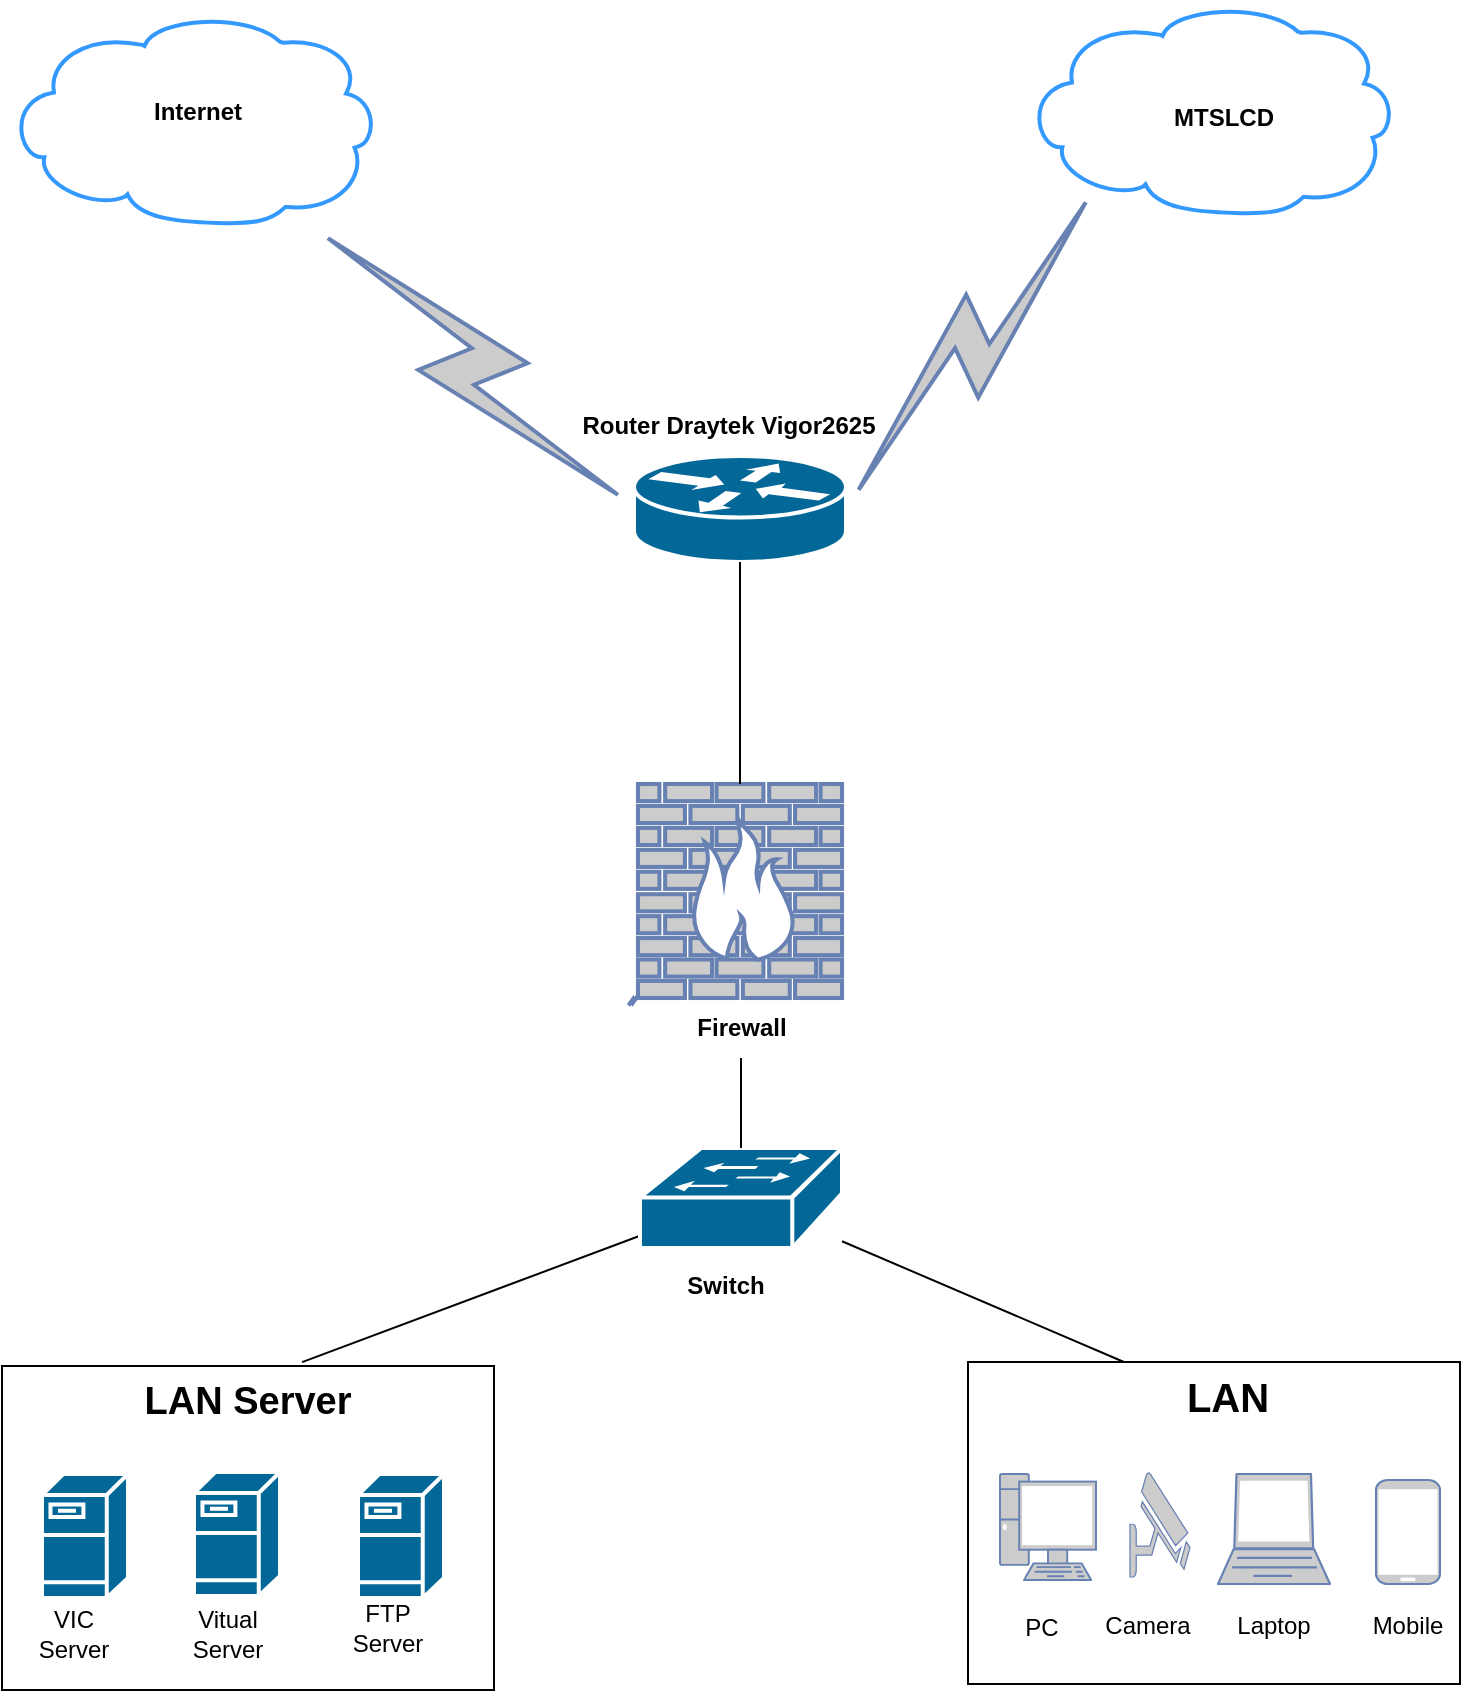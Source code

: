 <mxfile version="16.2.2" type="github">
  <diagram id="INZySs0cjXDZFRDGY-CA" name="Page-1">
    <mxGraphModel dx="1038" dy="579" grid="0" gridSize="10" guides="1" tooltips="1" connect="1" arrows="1" fold="1" page="1" pageScale="1" pageWidth="850" pageHeight="1100" math="0" shadow="0">
      <root>
        <mxCell id="0" />
        <mxCell id="1" parent="0" />
        <mxCell id="ksOG_NAHe54KqmvVW3Z6-2" value="" style="shape=mxgraph.cisco.storage.cloud;sketch=0;html=1;pointerEvents=1;dashed=0;fillColor=none;strokeColor=#3399FF;strokeWidth=2;verticalLabelPosition=bottom;verticalAlign=top;align=center;outlineConnect=0;labelBackgroundColor=#FFFFFF;" parent="1" vertex="1">
          <mxGeometry x="63" y="26" width="186" height="106" as="geometry" />
        </mxCell>
        <mxCell id="ksOG_NAHe54KqmvVW3Z6-3" value="" style="shape=mxgraph.cisco.storage.cloud;sketch=0;html=1;pointerEvents=1;dashed=0;fillColor=none;strokeColor=#3399FF;strokeWidth=2;verticalLabelPosition=bottom;verticalAlign=top;align=center;outlineConnect=0;labelBackgroundColor=#FFFFFF;" parent="1" vertex="1">
          <mxGeometry x="572" y="21" width="186" height="106" as="geometry" />
        </mxCell>
        <mxCell id="ksOG_NAHe54KqmvVW3Z6-4" value="" style="html=1;outlineConnect=0;fillColor=#CCCCCC;strokeColor=#6881B3;gradientColor=none;gradientDirection=north;strokeWidth=2;shape=mxgraph.networks.comm_link_edge;html=1;rounded=0;endArrow=none;endFill=0;startArrow=none;entryX=0.2;entryY=0.87;entryDx=0;entryDy=0;entryPerimeter=0;" parent="1" source="IQK5bE5k7hGeqUtAVL-e-1" target="ksOG_NAHe54KqmvVW3Z6-3" edge="1">
          <mxGeometry width="100" height="100" relative="1" as="geometry">
            <mxPoint x="374" y="300" as="sourcePoint" />
            <mxPoint x="474" y="200" as="targetPoint" />
            <Array as="points">
              <mxPoint x="641" y="268" />
            </Array>
          </mxGeometry>
        </mxCell>
        <mxCell id="ksOG_NAHe54KqmvVW3Z6-1" value="" style="fontColor=#0066CC;verticalAlign=top;verticalLabelPosition=bottom;labelPosition=center;align=center;html=1;outlineConnect=0;fillColor=#CCCCCC;strokeColor=#6881B3;gradientColor=none;gradientDirection=north;strokeWidth=2;shape=mxgraph.networks.firewall;labelBackgroundColor=#FFFFFF;" parent="1" vertex="1">
          <mxGeometry x="379" y="412" width="102" height="107" as="geometry" />
        </mxCell>
        <mxCell id="ksOG_NAHe54KqmvVW3Z6-5" value="" style="html=1;outlineConnect=0;fillColor=#CCCCCC;strokeColor=#6881B3;gradientColor=none;gradientDirection=north;strokeWidth=2;shape=mxgraph.networks.comm_link_edge;html=1;rounded=0;endArrow=none;endFill=0;" parent="1" target="ksOG_NAHe54KqmvVW3Z6-1" edge="1">
          <mxGeometry width="100" height="100" relative="1" as="geometry">
            <mxPoint x="374" y="523" as="sourcePoint" />
            <mxPoint x="474" y="423" as="targetPoint" />
          </mxGeometry>
        </mxCell>
        <mxCell id="ksOG_NAHe54KqmvVW3Z6-6" value="" style="html=1;outlineConnect=0;fillColor=#CCCCCC;strokeColor=#6881B3;gradientColor=none;gradientDirection=north;strokeWidth=2;shape=mxgraph.networks.comm_link_edge;html=1;rounded=0;endArrow=none;endFill=0;entryX=0;entryY=0.5;entryDx=0;entryDy=0;entryPerimeter=0;" parent="1" source="ksOG_NAHe54KqmvVW3Z6-2" target="IQK5bE5k7hGeqUtAVL-e-1" edge="1">
          <mxGeometry width="100" height="100" relative="1" as="geometry">
            <mxPoint x="374" y="300" as="sourcePoint" />
            <mxPoint x="474" y="200" as="targetPoint" />
          </mxGeometry>
        </mxCell>
        <mxCell id="ksOG_NAHe54KqmvVW3Z6-7" value="" style="verticalLabelPosition=bottom;verticalAlign=top;html=1;shape=mxgraph.basic.rect;fillColor2=none;strokeWidth=1;size=20;indent=5;labelBackgroundColor=#FFFFFF;fillColor=none;" parent="1" vertex="1">
          <mxGeometry x="61" y="703" width="246" height="162" as="geometry" />
        </mxCell>
        <mxCell id="ksOG_NAHe54KqmvVW3Z6-8" value="" style="verticalLabelPosition=bottom;verticalAlign=top;html=1;shape=mxgraph.basic.rect;fillColor2=none;strokeWidth=1;size=20;indent=5;labelBackgroundColor=#FFFFFF;fillColor=none;" parent="1" vertex="1">
          <mxGeometry x="544" y="701" width="246" height="161" as="geometry" />
        </mxCell>
        <mxCell id="ksOG_NAHe54KqmvVW3Z6-14" value="&lt;b style=&quot;background-color: rgb(255 , 255 , 255)&quot;&gt;&lt;font style=&quot;font-size: 19px&quot;&gt;LAN Server&lt;/font&gt;&lt;/b&gt;" style="text;html=1;strokeColor=none;fillColor=none;align=center;verticalAlign=middle;whiteSpace=wrap;rounded=0;labelBackgroundColor=#FFFFFF;" parent="1" vertex="1">
          <mxGeometry x="127" y="706" width="114" height="30" as="geometry" />
        </mxCell>
        <mxCell id="ksOG_NAHe54KqmvVW3Z6-15" value="&lt;b&gt;MTSLCD&lt;/b&gt;" style="text;html=1;strokeColor=none;fillColor=none;align=center;verticalAlign=middle;whiteSpace=wrap;rounded=0;labelBackgroundColor=#FFFFFF;" parent="1" vertex="1">
          <mxGeometry x="642" y="64" width="60" height="30" as="geometry" />
        </mxCell>
        <mxCell id="ksOG_NAHe54KqmvVW3Z6-16" value="&lt;b&gt;Internet&lt;/b&gt;" style="text;html=1;strokeColor=none;fillColor=none;align=center;verticalAlign=middle;whiteSpace=wrap;rounded=0;labelBackgroundColor=#FFFFFF;" parent="1" vertex="1">
          <mxGeometry x="129" y="61" width="60" height="30" as="geometry" />
        </mxCell>
        <mxCell id="ksOG_NAHe54KqmvVW3Z6-17" value="&lt;span style=&quot;font-size: 20px&quot;&gt;&lt;b&gt;LAN&lt;/b&gt;&lt;/span&gt;" style="text;html=1;strokeColor=none;fillColor=none;align=center;verticalAlign=middle;whiteSpace=wrap;rounded=0;labelBackgroundColor=#FFFFFF;" parent="1" vertex="1">
          <mxGeometry x="617" y="703" width="114" height="30" as="geometry" />
        </mxCell>
        <mxCell id="ksOG_NAHe54KqmvVW3Z6-18" value="" style="shape=mxgraph.cisco.servers.fileserver;sketch=0;html=1;pointerEvents=1;dashed=0;fillColor=#036897;strokeColor=#ffffff;strokeWidth=2;verticalLabelPosition=bottom;verticalAlign=top;align=center;outlineConnect=0;labelBackgroundColor=#FFFFFF;" parent="1" vertex="1">
          <mxGeometry x="81" y="757" width="43" height="62" as="geometry" />
        </mxCell>
        <mxCell id="ksOG_NAHe54KqmvVW3Z6-19" value="" style="shape=mxgraph.cisco.servers.fileserver;sketch=0;html=1;pointerEvents=1;dashed=0;fillColor=#036897;strokeColor=#ffffff;strokeWidth=2;verticalLabelPosition=bottom;verticalAlign=top;align=center;outlineConnect=0;labelBackgroundColor=#FFFFFF;" parent="1" vertex="1">
          <mxGeometry x="157" y="756" width="43" height="62" as="geometry" />
        </mxCell>
        <mxCell id="ksOG_NAHe54KqmvVW3Z6-20" value="" style="shape=mxgraph.cisco.servers.fileserver;sketch=0;html=1;pointerEvents=1;dashed=0;fillColor=#036897;strokeColor=#ffffff;strokeWidth=2;verticalLabelPosition=bottom;verticalAlign=top;align=center;outlineConnect=0;labelBackgroundColor=#FFFFFF;" parent="1" vertex="1">
          <mxGeometry x="239" y="757" width="43" height="62" as="geometry" />
        </mxCell>
        <mxCell id="ksOG_NAHe54KqmvVW3Z6-21" value="" style="fontColor=#0066CC;verticalAlign=top;verticalLabelPosition=bottom;labelPosition=center;align=center;html=1;outlineConnect=0;fillColor=#CCCCCC;strokeColor=#6881B3;gradientColor=none;gradientDirection=north;strokeWidth=2;shape=mxgraph.networks.pc;labelBackgroundColor=#FFFFFF;" parent="1" vertex="1">
          <mxGeometry x="560" y="757" width="48" height="53" as="geometry" />
        </mxCell>
        <mxCell id="ksOG_NAHe54KqmvVW3Z6-22" value="" style="fontColor=#0066CC;verticalAlign=top;verticalLabelPosition=bottom;labelPosition=center;align=center;html=1;outlineConnect=0;fillColor=#CCCCCC;strokeColor=#6881B3;gradientColor=none;gradientDirection=north;strokeWidth=2;shape=mxgraph.networks.security_camera;labelBackgroundColor=#FFFFFF;" parent="1" vertex="1">
          <mxGeometry x="625" y="756" width="30" height="52.5" as="geometry" />
        </mxCell>
        <mxCell id="ksOG_NAHe54KqmvVW3Z6-23" value="" style="fontColor=#0066CC;verticalAlign=top;verticalLabelPosition=bottom;labelPosition=center;align=center;html=1;outlineConnect=0;fillColor=#CCCCCC;strokeColor=#6881B3;gradientColor=none;gradientDirection=north;strokeWidth=2;shape=mxgraph.networks.laptop;labelBackgroundColor=#FFFFFF;" parent="1" vertex="1">
          <mxGeometry x="669" y="757" width="56" height="55" as="geometry" />
        </mxCell>
        <mxCell id="ksOG_NAHe54KqmvVW3Z6-24" value="" style="fontColor=#0066CC;verticalAlign=top;verticalLabelPosition=bottom;labelPosition=center;align=center;html=1;outlineConnect=0;fillColor=#CCCCCC;strokeColor=#6881B3;gradientColor=none;gradientDirection=north;strokeWidth=2;shape=mxgraph.networks.mobile;labelBackgroundColor=#FFFFFF;" parent="1" vertex="1">
          <mxGeometry x="748" y="760" width="32" height="52" as="geometry" />
        </mxCell>
        <mxCell id="ksOG_NAHe54KqmvVW3Z6-25" value="FTP Server" style="text;html=1;strokeColor=none;fillColor=none;align=center;verticalAlign=middle;whiteSpace=wrap;rounded=0;labelBackgroundColor=#FFFFFF;" parent="1" vertex="1">
          <mxGeometry x="224" y="819" width="60" height="30" as="geometry" />
        </mxCell>
        <mxCell id="ksOG_NAHe54KqmvVW3Z6-26" value="Vitual Server" style="text;html=1;strokeColor=none;fillColor=none;align=center;verticalAlign=middle;whiteSpace=wrap;rounded=0;labelBackgroundColor=#FFFFFF;" parent="1" vertex="1">
          <mxGeometry x="144" y="822" width="60" height="30" as="geometry" />
        </mxCell>
        <mxCell id="ksOG_NAHe54KqmvVW3Z6-27" value="VIC Server" style="text;html=1;strokeColor=none;fillColor=none;align=center;verticalAlign=middle;whiteSpace=wrap;rounded=0;labelBackgroundColor=#FFFFFF;" parent="1" vertex="1">
          <mxGeometry x="67" y="822" width="60" height="30" as="geometry" />
        </mxCell>
        <mxCell id="ksOG_NAHe54KqmvVW3Z6-28" value="PC" style="text;html=1;strokeColor=none;fillColor=none;align=center;verticalAlign=middle;whiteSpace=wrap;rounded=0;labelBackgroundColor=#FFFFFF;" parent="1" vertex="1">
          <mxGeometry x="560" y="819" width="42" height="30" as="geometry" />
        </mxCell>
        <mxCell id="ksOG_NAHe54KqmvVW3Z6-29" value="Camera" style="text;html=1;strokeColor=none;fillColor=none;align=center;verticalAlign=middle;whiteSpace=wrap;rounded=0;labelBackgroundColor=#FFFFFF;" parent="1" vertex="1">
          <mxGeometry x="613" y="818" width="42" height="30" as="geometry" />
        </mxCell>
        <mxCell id="ksOG_NAHe54KqmvVW3Z6-31" value="Laptop" style="text;html=1;strokeColor=none;fillColor=none;align=center;verticalAlign=middle;whiteSpace=wrap;rounded=0;labelBackgroundColor=#FFFFFF;" parent="1" vertex="1">
          <mxGeometry x="676" y="818" width="42" height="30" as="geometry" />
        </mxCell>
        <mxCell id="ksOG_NAHe54KqmvVW3Z6-32" value="Mobile" style="text;html=1;strokeColor=none;fillColor=none;align=center;verticalAlign=middle;whiteSpace=wrap;rounded=0;labelBackgroundColor=#FFFFFF;" parent="1" vertex="1">
          <mxGeometry x="743" y="818" width="42" height="30" as="geometry" />
        </mxCell>
        <mxCell id="ksOG_NAHe54KqmvVW3Z6-34" style="edgeStyle=none;rounded=0;orthogonalLoop=1;jettySize=auto;html=1;entryX=0.317;entryY=0;entryDx=0;entryDy=0;entryPerimeter=0;fontSize=19;endArrow=none;endFill=0;" parent="1" source="ksOG_NAHe54KqmvVW3Z6-33" target="ksOG_NAHe54KqmvVW3Z6-8" edge="1">
          <mxGeometry relative="1" as="geometry" />
        </mxCell>
        <mxCell id="ksOG_NAHe54KqmvVW3Z6-35" style="edgeStyle=none;rounded=0;orthogonalLoop=1;jettySize=auto;html=1;entryX=0.61;entryY=-0.012;entryDx=0;entryDy=0;entryPerimeter=0;fontSize=19;endArrow=none;endFill=0;" parent="1" source="ksOG_NAHe54KqmvVW3Z6-33" target="ksOG_NAHe54KqmvVW3Z6-7" edge="1">
          <mxGeometry relative="1" as="geometry" />
        </mxCell>
        <mxCell id="ksOG_NAHe54KqmvVW3Z6-36" style="edgeStyle=none;rounded=0;orthogonalLoop=1;jettySize=auto;html=1;entryX=0.5;entryY=1;entryDx=0;entryDy=0;entryPerimeter=0;fontSize=19;endArrow=none;endFill=0;startArrow=none;" parent="1" source="ksOG_NAHe54KqmvVW3Z6-37" target="ksOG_NAHe54KqmvVW3Z6-1" edge="1">
          <mxGeometry relative="1" as="geometry" />
        </mxCell>
        <mxCell id="ksOG_NAHe54KqmvVW3Z6-33" value="" style="shape=mxgraph.cisco.switches.workgroup_switch;sketch=0;html=1;pointerEvents=1;dashed=0;fillColor=#036897;strokeColor=#ffffff;strokeWidth=2;verticalLabelPosition=bottom;verticalAlign=top;align=center;outlineConnect=0;labelBackgroundColor=#FFFFFF;fontSize=19;" parent="1" vertex="1">
          <mxGeometry x="380" y="594" width="101" height="50" as="geometry" />
        </mxCell>
        <mxCell id="ksOG_NAHe54KqmvVW3Z6-38" value="&lt;b&gt;Switch&lt;/b&gt;" style="text;html=1;strokeColor=none;fillColor=none;align=center;verticalAlign=middle;whiteSpace=wrap;rounded=0;labelBackgroundColor=#FFFFFF;" parent="1" vertex="1">
          <mxGeometry x="393" y="648" width="60" height="30" as="geometry" />
        </mxCell>
        <mxCell id="IQK5bE5k7hGeqUtAVL-e-1" value="" style="shape=mxgraph.cisco.routers.router;sketch=0;html=1;pointerEvents=1;dashed=0;fillColor=#036897;strokeColor=#ffffff;strokeWidth=2;verticalLabelPosition=bottom;verticalAlign=top;align=center;outlineConnect=0;fontSize=14;" vertex="1" parent="1">
          <mxGeometry x="377" y="248" width="106" height="53" as="geometry" />
        </mxCell>
        <mxCell id="ksOG_NAHe54KqmvVW3Z6-37" value="&lt;b&gt;Firewall&lt;/b&gt;" style="text;html=1;strokeColor=none;fillColor=none;align=center;verticalAlign=middle;whiteSpace=wrap;rounded=0;labelBackgroundColor=#FFFFFF;" parent="1" vertex="1">
          <mxGeometry x="400.5" y="519" width="60" height="30" as="geometry" />
        </mxCell>
        <mxCell id="IQK5bE5k7hGeqUtAVL-e-2" value="" style="edgeStyle=none;rounded=0;orthogonalLoop=1;jettySize=auto;html=1;entryX=0.5;entryY=1;entryDx=0;entryDy=0;entryPerimeter=0;fontSize=19;endArrow=none;endFill=0;" edge="1" parent="1" source="ksOG_NAHe54KqmvVW3Z6-33" target="ksOG_NAHe54KqmvVW3Z6-37">
          <mxGeometry relative="1" as="geometry">
            <mxPoint x="430.375" y="594" as="sourcePoint" />
            <mxPoint x="430" y="519" as="targetPoint" />
          </mxGeometry>
        </mxCell>
        <mxCell id="IQK5bE5k7hGeqUtAVL-e-3" value="" style="endArrow=none;html=1;rounded=0;fontSize=14;entryX=0.5;entryY=1;entryDx=0;entryDy=0;entryPerimeter=0;exitX=0.5;exitY=0;exitDx=0;exitDy=0;exitPerimeter=0;" edge="1" parent="1" source="ksOG_NAHe54KqmvVW3Z6-1" target="IQK5bE5k7hGeqUtAVL-e-1">
          <mxGeometry width="50" height="50" relative="1" as="geometry">
            <mxPoint x="399" y="407" as="sourcePoint" />
            <mxPoint x="449" y="357" as="targetPoint" />
          </mxGeometry>
        </mxCell>
        <mxCell id="IQK5bE5k7hGeqUtAVL-e-4" value="&lt;b&gt;Router Draytek Vigor2625&lt;/b&gt;" style="text;html=1;strokeColor=none;fillColor=none;align=center;verticalAlign=middle;whiteSpace=wrap;rounded=0;labelBackgroundColor=#FFFFFF;" vertex="1" parent="1">
          <mxGeometry x="346" y="218" width="157" height="30" as="geometry" />
        </mxCell>
      </root>
    </mxGraphModel>
  </diagram>
</mxfile>

